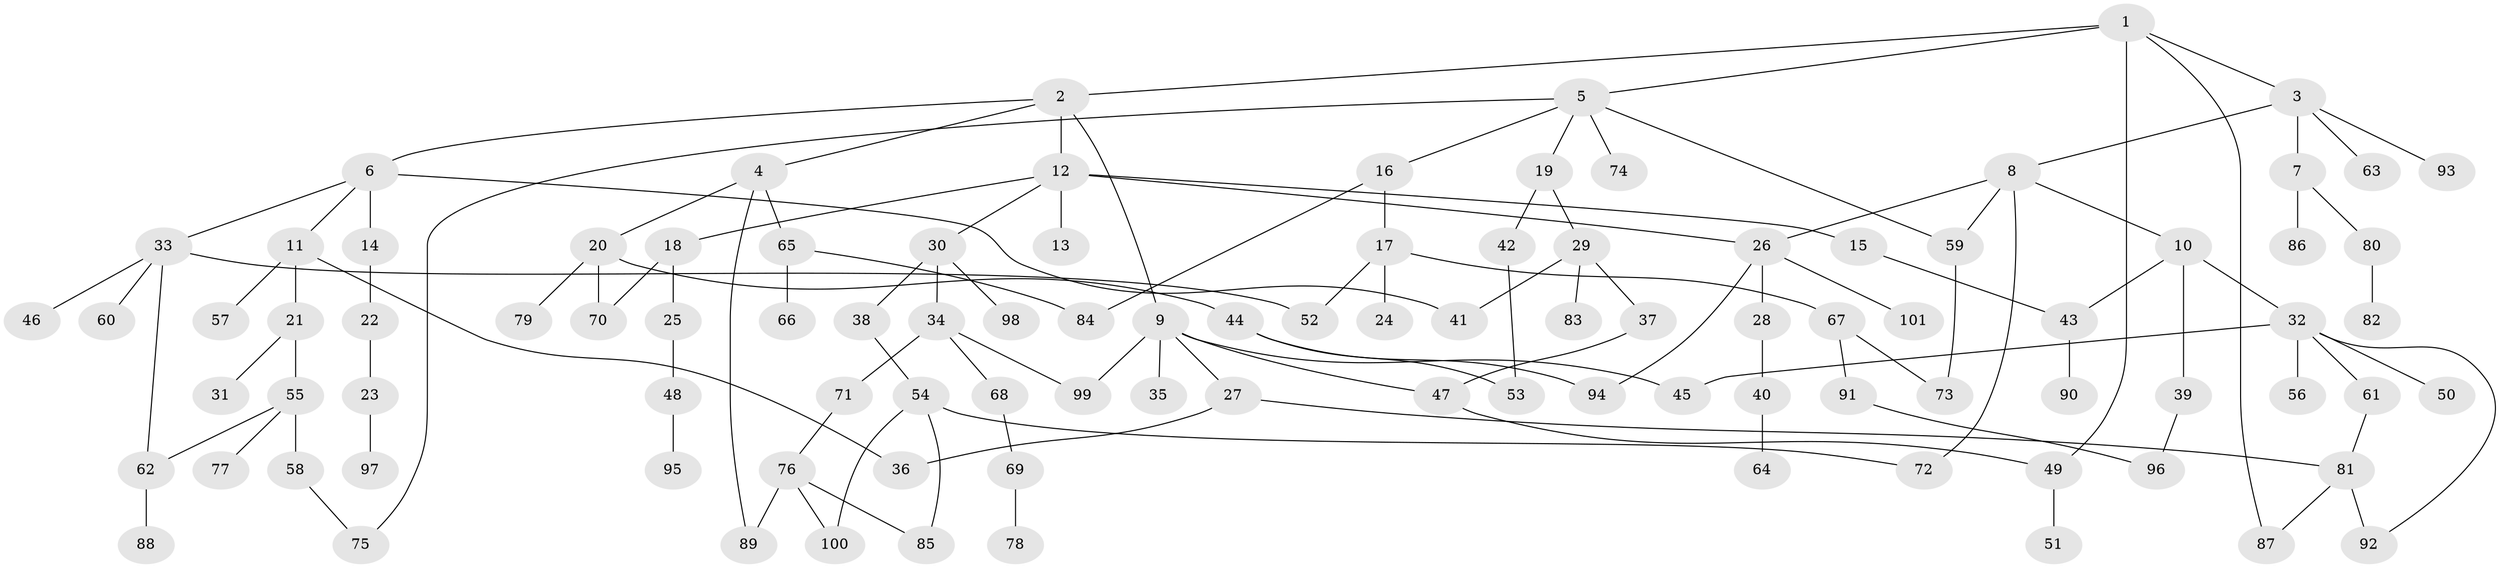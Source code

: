 // Generated by graph-tools (version 1.1) at 2025/49/03/09/25 03:49:23]
// undirected, 101 vertices, 125 edges
graph export_dot {
graph [start="1"]
  node [color=gray90,style=filled];
  1;
  2;
  3;
  4;
  5;
  6;
  7;
  8;
  9;
  10;
  11;
  12;
  13;
  14;
  15;
  16;
  17;
  18;
  19;
  20;
  21;
  22;
  23;
  24;
  25;
  26;
  27;
  28;
  29;
  30;
  31;
  32;
  33;
  34;
  35;
  36;
  37;
  38;
  39;
  40;
  41;
  42;
  43;
  44;
  45;
  46;
  47;
  48;
  49;
  50;
  51;
  52;
  53;
  54;
  55;
  56;
  57;
  58;
  59;
  60;
  61;
  62;
  63;
  64;
  65;
  66;
  67;
  68;
  69;
  70;
  71;
  72;
  73;
  74;
  75;
  76;
  77;
  78;
  79;
  80;
  81;
  82;
  83;
  84;
  85;
  86;
  87;
  88;
  89;
  90;
  91;
  92;
  93;
  94;
  95;
  96;
  97;
  98;
  99;
  100;
  101;
  1 -- 2;
  1 -- 3;
  1 -- 5;
  1 -- 49;
  1 -- 87;
  2 -- 4;
  2 -- 6;
  2 -- 9;
  2 -- 12;
  3 -- 7;
  3 -- 8;
  3 -- 63;
  3 -- 93;
  4 -- 20;
  4 -- 65;
  4 -- 89;
  5 -- 16;
  5 -- 19;
  5 -- 59;
  5 -- 74;
  5 -- 75;
  6 -- 11;
  6 -- 14;
  6 -- 33;
  6 -- 41;
  7 -- 80;
  7 -- 86;
  8 -- 10;
  8 -- 26;
  8 -- 59;
  8 -- 72;
  9 -- 27;
  9 -- 35;
  9 -- 99;
  9 -- 45;
  9 -- 47;
  10 -- 32;
  10 -- 39;
  10 -- 43;
  11 -- 21;
  11 -- 36;
  11 -- 57;
  12 -- 13;
  12 -- 15;
  12 -- 18;
  12 -- 26;
  12 -- 30;
  14 -- 22;
  15 -- 43;
  16 -- 17;
  16 -- 84;
  17 -- 24;
  17 -- 67;
  17 -- 52;
  18 -- 25;
  18 -- 70;
  19 -- 29;
  19 -- 42;
  20 -- 44;
  20 -- 70;
  20 -- 79;
  21 -- 31;
  21 -- 55;
  22 -- 23;
  23 -- 97;
  25 -- 48;
  26 -- 28;
  26 -- 101;
  26 -- 94;
  27 -- 81;
  27 -- 36;
  28 -- 40;
  29 -- 37;
  29 -- 83;
  29 -- 41;
  30 -- 34;
  30 -- 38;
  30 -- 98;
  32 -- 45;
  32 -- 50;
  32 -- 56;
  32 -- 61;
  32 -- 92;
  33 -- 46;
  33 -- 52;
  33 -- 60;
  33 -- 62;
  34 -- 68;
  34 -- 71;
  34 -- 99;
  37 -- 47;
  38 -- 54;
  39 -- 96;
  40 -- 64;
  42 -- 53;
  43 -- 90;
  44 -- 53;
  44 -- 94;
  47 -- 49;
  48 -- 95;
  49 -- 51;
  54 -- 72;
  54 -- 100;
  54 -- 85;
  55 -- 58;
  55 -- 62;
  55 -- 77;
  58 -- 75;
  59 -- 73;
  61 -- 81;
  62 -- 88;
  65 -- 66;
  65 -- 84;
  67 -- 73;
  67 -- 91;
  68 -- 69;
  69 -- 78;
  71 -- 76;
  76 -- 85;
  76 -- 89;
  76 -- 100;
  80 -- 82;
  81 -- 92;
  81 -- 87;
  91 -- 96;
}
